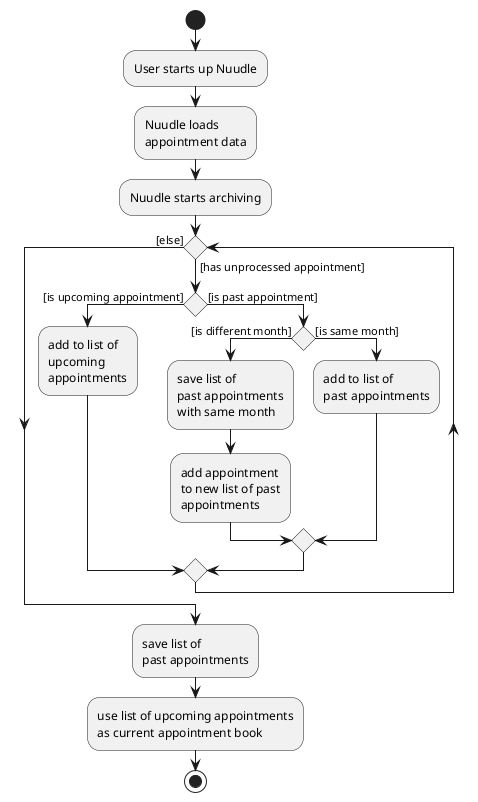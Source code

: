 @startuml
start
:User starts up Nuudle;
:Nuudle loads
appointment data;
:Nuudle starts archiving;

'Since the beta syntax does not support placing the condition outside the
'diamond we place it as the true branch instead.

while () is ([has unprocessed appointment])
    if () then ([is upcoming appointment])
        :add to list of
        upcoming
        appointments;
    else ([is past appointment])
        if () then ([is different month])
            :save list of
            past appointments
            with same month;
            :add appointment
            to new list of past
            appointments;
        else ([is same month])
            :add to list of
            past appointments;
        endif
    endif
endwhile ([else])
:save list of
past appointments;
:use list of upcoming appointments
as current appointment book;
stop
@enduml
